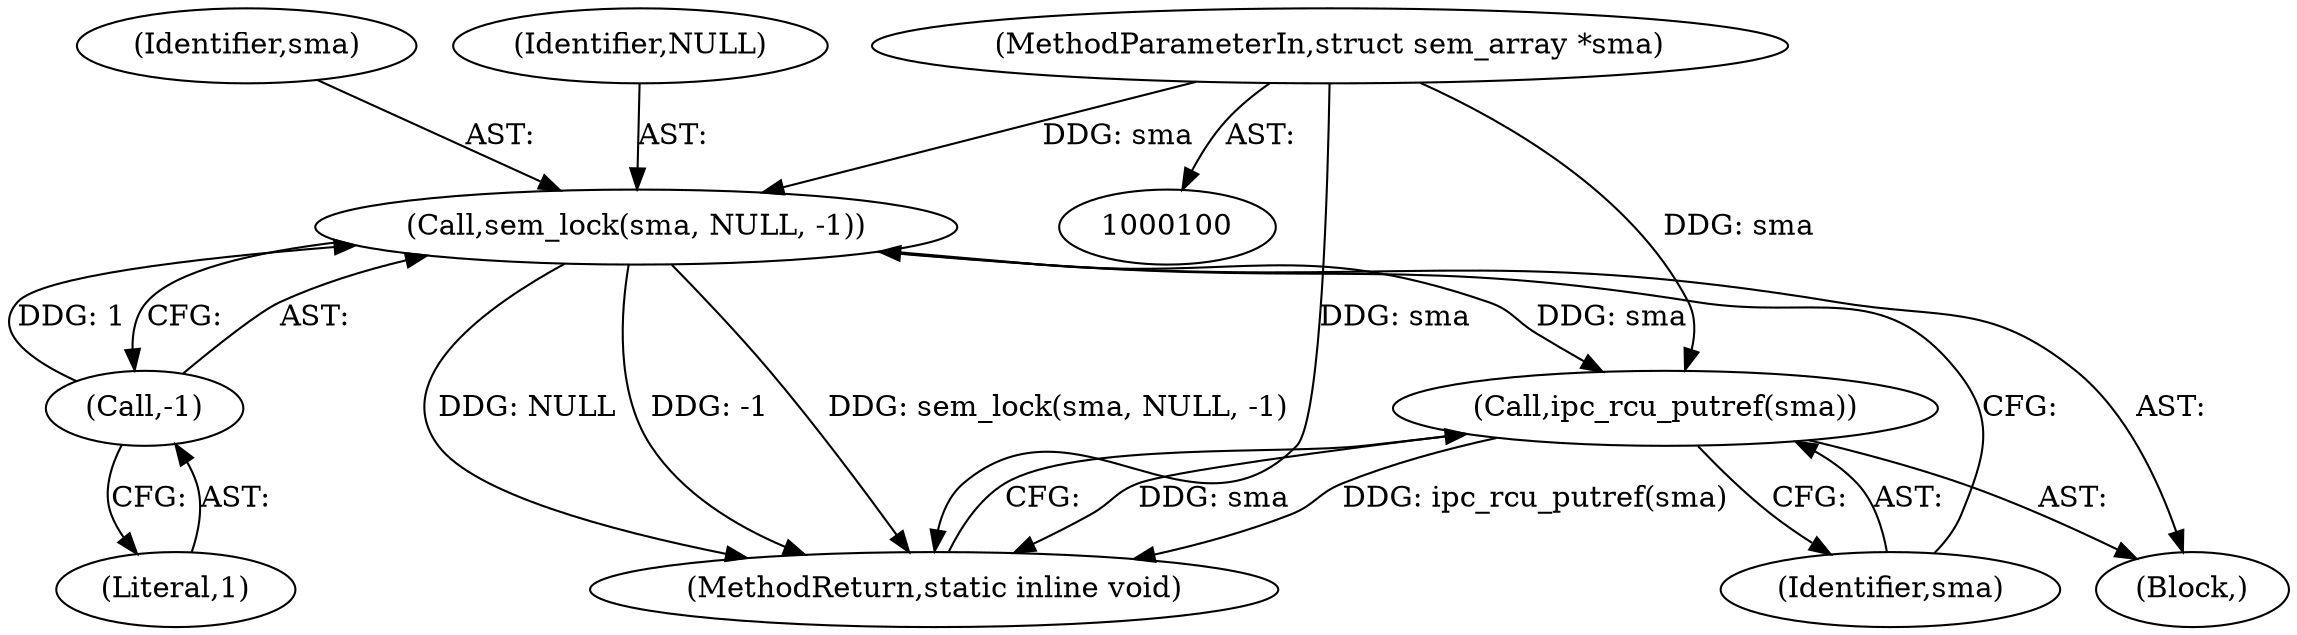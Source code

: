 digraph "0_linux_6062a8dc0517bce23e3c2f7d2fea5e22411269a3_7@pointer" {
"1000104" [label="(Call,sem_lock(sma, NULL, -1))"];
"1000101" [label="(MethodParameterIn,struct sem_array *sma)"];
"1000107" [label="(Call,-1)"];
"1000109" [label="(Call,ipc_rcu_putref(sma))"];
"1000107" [label="(Call,-1)"];
"1000101" [label="(MethodParameterIn,struct sem_array *sma)"];
"1000104" [label="(Call,sem_lock(sma, NULL, -1))"];
"1000109" [label="(Call,ipc_rcu_putref(sma))"];
"1000111" [label="(MethodReturn,static inline void)"];
"1000105" [label="(Identifier,sma)"];
"1000106" [label="(Identifier,NULL)"];
"1000110" [label="(Identifier,sma)"];
"1000108" [label="(Literal,1)"];
"1000102" [label="(Block,)"];
"1000104" -> "1000102"  [label="AST: "];
"1000104" -> "1000107"  [label="CFG: "];
"1000105" -> "1000104"  [label="AST: "];
"1000106" -> "1000104"  [label="AST: "];
"1000107" -> "1000104"  [label="AST: "];
"1000110" -> "1000104"  [label="CFG: "];
"1000104" -> "1000111"  [label="DDG: -1"];
"1000104" -> "1000111"  [label="DDG: sem_lock(sma, NULL, -1)"];
"1000104" -> "1000111"  [label="DDG: NULL"];
"1000101" -> "1000104"  [label="DDG: sma"];
"1000107" -> "1000104"  [label="DDG: 1"];
"1000104" -> "1000109"  [label="DDG: sma"];
"1000101" -> "1000100"  [label="AST: "];
"1000101" -> "1000111"  [label="DDG: sma"];
"1000101" -> "1000109"  [label="DDG: sma"];
"1000107" -> "1000108"  [label="CFG: "];
"1000108" -> "1000107"  [label="AST: "];
"1000109" -> "1000102"  [label="AST: "];
"1000109" -> "1000110"  [label="CFG: "];
"1000110" -> "1000109"  [label="AST: "];
"1000111" -> "1000109"  [label="CFG: "];
"1000109" -> "1000111"  [label="DDG: sma"];
"1000109" -> "1000111"  [label="DDG: ipc_rcu_putref(sma)"];
}
